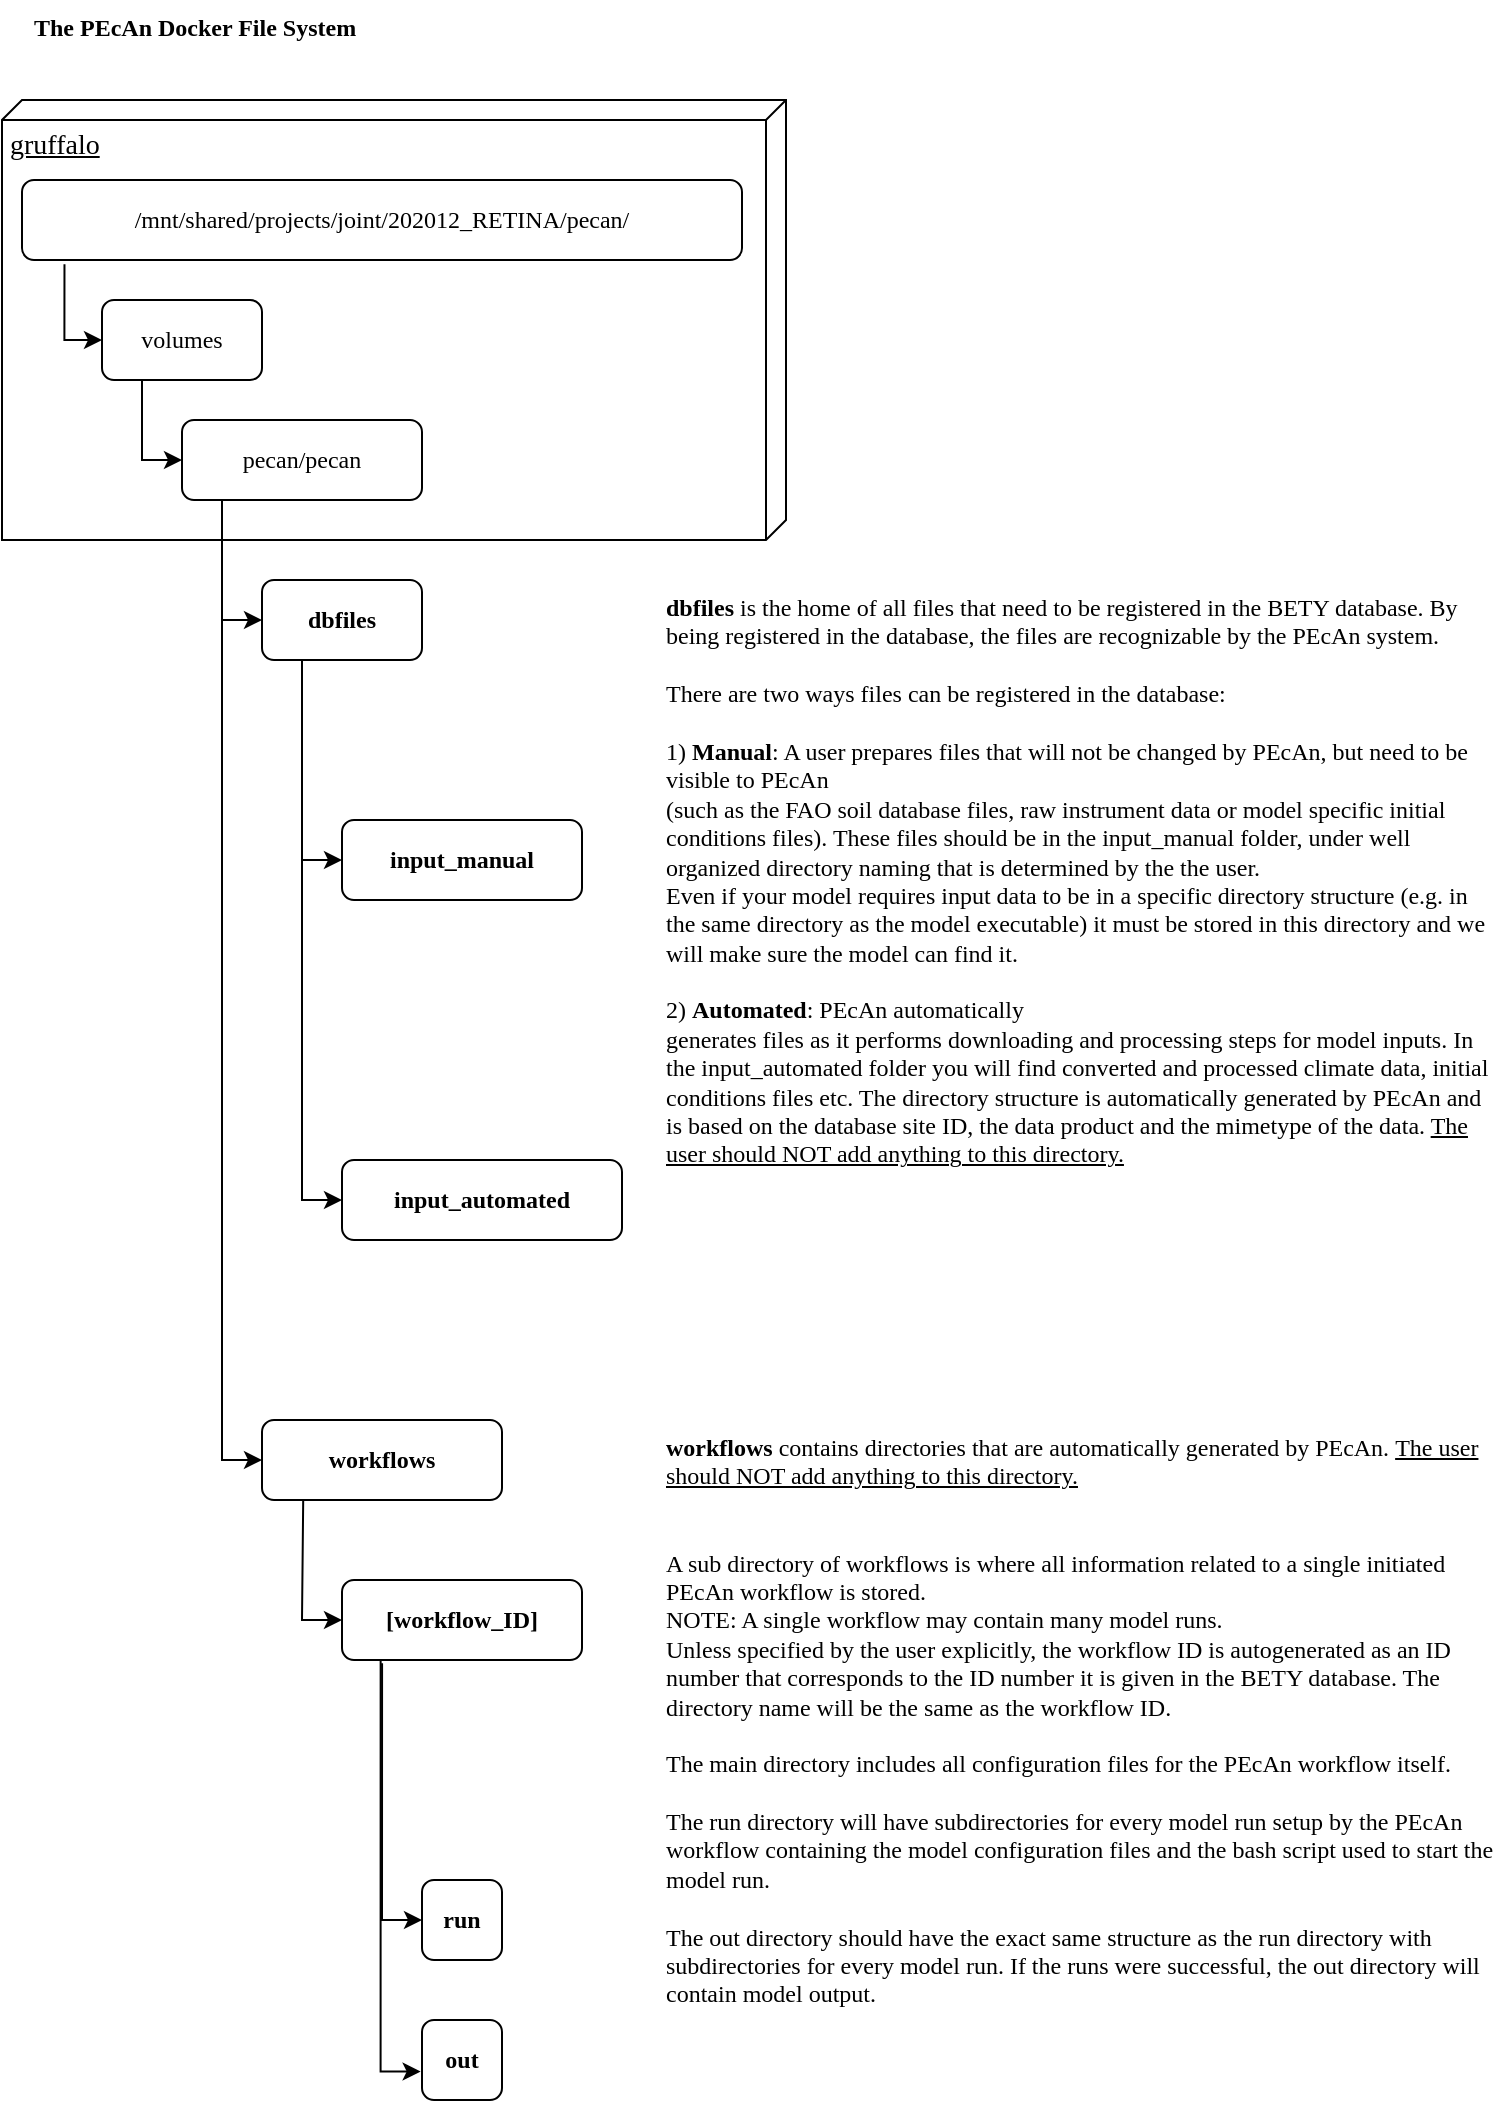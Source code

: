 <mxfile version="23.1.2" type="device">
  <diagram id="0RJDGrivtGbpA_-CL3cE" name="Page-1">
    <mxGraphModel dx="1095" dy="655" grid="1" gridSize="10" guides="1" tooltips="1" connect="1" arrows="1" fold="1" page="1" pageScale="1" pageWidth="827" pageHeight="1169" math="0" shadow="0">
      <root>
        <mxCell id="0" />
        <mxCell id="1" parent="0" />
        <mxCell id="TTrzwmC-LAXirWhwuJf--39" value="&lt;font style=&quot;font-size: 14px&quot;&gt;gruffalo&lt;/font&gt;" style="verticalAlign=top;align=left;spacingTop=8;spacingLeft=2;spacingRight=12;shape=cube;size=10;direction=south;fontStyle=4;html=1;fontFamily=Fira Code;fontSize=12;" parent="1" vertex="1">
          <mxGeometry x="28" y="60" width="392" height="220" as="geometry" />
        </mxCell>
        <mxCell id="TTrzwmC-LAXirWhwuJf--6" value="The PEcAn Docker File System&#xa;" style="text;strokeColor=none;fillColor=none;align=left;verticalAlign=top;spacingLeft=4;spacingRight=4;overflow=hidden;rotatable=0;points=[[0,0.5],[1,0.5]];portConstraint=eastwest;fontFamily=Fira Code;fontSize=12;fontStyle=1" parent="1" vertex="1">
          <mxGeometry x="38" y="10" width="270" height="30" as="geometry" />
        </mxCell>
        <mxCell id="TTrzwmC-LAXirWhwuJf--40" style="edgeStyle=orthogonalEdgeStyle;rounded=0;orthogonalLoop=1;jettySize=auto;html=1;exitX=0.059;exitY=1.054;exitDx=0;exitDy=0;entryX=0;entryY=0.5;entryDx=0;entryDy=0;fontFamily=Fira Code;fontSize=12;exitPerimeter=0;" parent="1" source="TTrzwmC-LAXirWhwuJf--11" target="TTrzwmC-LAXirWhwuJf--14" edge="1">
          <mxGeometry relative="1" as="geometry">
            <Array as="points">
              <mxPoint x="59" y="180" />
            </Array>
          </mxGeometry>
        </mxCell>
        <mxCell id="TTrzwmC-LAXirWhwuJf--11" value="/mnt/shared/projects/joint/202012_RETINA/pecan/" style="rounded=1;whiteSpace=wrap;html=1;fontFamily=Fira Code;fontSize=12;" parent="1" vertex="1">
          <mxGeometry x="38" y="100" width="360" height="40" as="geometry" />
        </mxCell>
        <mxCell id="TTrzwmC-LAXirWhwuJf--18" style="edgeStyle=orthogonalEdgeStyle;rounded=0;orthogonalLoop=1;jettySize=auto;html=1;exitX=0.25;exitY=1;exitDx=0;exitDy=0;entryX=0;entryY=0.5;entryDx=0;entryDy=0;fontFamily=Fira Code;fontSize=12;" parent="1" source="TTrzwmC-LAXirWhwuJf--14" target="TTrzwmC-LAXirWhwuJf--17" edge="1">
          <mxGeometry relative="1" as="geometry" />
        </mxCell>
        <mxCell id="TTrzwmC-LAXirWhwuJf--14" value="volumes" style="rounded=1;whiteSpace=wrap;html=1;fontFamily=Fira Code;fontSize=12;" parent="1" vertex="1">
          <mxGeometry x="78" y="160" width="80" height="40" as="geometry" />
        </mxCell>
        <mxCell id="TTrzwmC-LAXirWhwuJf--21" style="edgeStyle=orthogonalEdgeStyle;rounded=0;orthogonalLoop=1;jettySize=auto;html=1;entryX=0;entryY=0.5;entryDx=0;entryDy=0;fontFamily=Fira Code;fontSize=12;" parent="1" target="TTrzwmC-LAXirWhwuJf--19" edge="1">
          <mxGeometry relative="1" as="geometry">
            <mxPoint x="138" y="340" as="sourcePoint" />
            <Array as="points">
              <mxPoint x="138" y="322" />
              <mxPoint x="138" y="380" />
            </Array>
          </mxGeometry>
        </mxCell>
        <mxCell id="TTrzwmC-LAXirWhwuJf--23" style="edgeStyle=orthogonalEdgeStyle;rounded=0;orthogonalLoop=1;jettySize=auto;html=1;exitX=0.151;exitY=0.989;exitDx=0;exitDy=0;entryX=0;entryY=0.5;entryDx=0;entryDy=0;fontFamily=Fira Code;fontSize=12;exitPerimeter=0;" parent="1" source="TTrzwmC-LAXirWhwuJf--17" target="TTrzwmC-LAXirWhwuJf--20" edge="1">
          <mxGeometry relative="1" as="geometry">
            <Array as="points">
              <mxPoint x="138" y="260" />
              <mxPoint x="138" y="740" />
            </Array>
          </mxGeometry>
        </mxCell>
        <mxCell id="TTrzwmC-LAXirWhwuJf--17" value="pecan/pecan" style="rounded=1;whiteSpace=wrap;html=1;fontFamily=Fira Code;fontSize=12;" parent="1" vertex="1">
          <mxGeometry x="118" y="220" width="120" height="40" as="geometry" />
        </mxCell>
        <mxCell id="TTrzwmC-LAXirWhwuJf--29" style="edgeStyle=orthogonalEdgeStyle;rounded=0;orthogonalLoop=1;jettySize=auto;html=1;exitX=0.25;exitY=1;exitDx=0;exitDy=0;entryX=0;entryY=0.5;entryDx=0;entryDy=0;fontFamily=Fira Code;fontSize=12;" parent="1" source="TTrzwmC-LAXirWhwuJf--19" target="TTrzwmC-LAXirWhwuJf--28" edge="1">
          <mxGeometry relative="1" as="geometry" />
        </mxCell>
        <mxCell id="TTrzwmC-LAXirWhwuJf--31" style="edgeStyle=orthogonalEdgeStyle;rounded=0;orthogonalLoop=1;jettySize=auto;html=1;exitX=0.25;exitY=1;exitDx=0;exitDy=0;entryX=0;entryY=0.5;entryDx=0;entryDy=0;fontFamily=Fira Code;fontSize=12;" parent="1" source="TTrzwmC-LAXirWhwuJf--19" target="TTrzwmC-LAXirWhwuJf--30" edge="1">
          <mxGeometry relative="1" as="geometry" />
        </mxCell>
        <mxCell id="TTrzwmC-LAXirWhwuJf--19" value="&lt;b&gt;dbfiles&lt;/b&gt;" style="rounded=1;whiteSpace=wrap;html=1;fontFamily=Fira Code;fontSize=12;" parent="1" vertex="1">
          <mxGeometry x="158" y="300" width="80" height="40" as="geometry" />
        </mxCell>
        <mxCell id="TTrzwmC-LAXirWhwuJf--34" style="edgeStyle=orthogonalEdgeStyle;rounded=0;orthogonalLoop=1;jettySize=auto;html=1;exitX=0.172;exitY=0.972;exitDx=0;exitDy=0;entryX=0;entryY=0.5;entryDx=0;entryDy=0;fontFamily=Fira Code;fontSize=12;exitPerimeter=0;" parent="1" source="TTrzwmC-LAXirWhwuJf--20" target="TTrzwmC-LAXirWhwuJf--33" edge="1">
          <mxGeometry relative="1" as="geometry">
            <Array as="points">
              <mxPoint x="179" y="760" />
              <mxPoint x="178" y="820" />
            </Array>
          </mxGeometry>
        </mxCell>
        <mxCell id="TTrzwmC-LAXirWhwuJf--20" value="&lt;b&gt;workflows&lt;/b&gt;" style="rounded=1;whiteSpace=wrap;html=1;fontFamily=Fira Code;fontSize=12;" parent="1" vertex="1">
          <mxGeometry x="158" y="720" width="120" height="40" as="geometry" />
        </mxCell>
        <mxCell id="TTrzwmC-LAXirWhwuJf--26" value="&lt;b&gt;dbfiles &lt;/b&gt;is the home of all files that need to be registered in the BETY database. By being registered in the database, the files are recognizable by the PEcAn system.&lt;br style=&quot;font-size: 12px&quot;&gt;&lt;br style=&quot;font-size: 12px&quot;&gt;There are two ways files can be registered in the database:&lt;br style=&quot;font-size: 12px&quot;&gt;&lt;br style=&quot;font-size: 12px&quot;&gt;1) &lt;b&gt;Manual&lt;/b&gt;: A user prepares files that will not be changed by PEcAn, but need to be visible to PEcAn &lt;br&gt;(such as the FAO soil database files, raw instrument data or model specific initial conditions files). These files should be in the input_manual folder, under well organized directory naming that is determined by the the user.&lt;br style=&quot;font-size: 12px&quot;&gt;Even if your model requires input data to be in a specific directory structure (e.g. in the same directory as the model executable) it must be stored in this directory and we will make sure the model can find it.&amp;nbsp;&amp;nbsp;&lt;br style=&quot;font-size: 12px&quot;&gt;&lt;br style=&quot;font-size: 12px&quot;&gt;2) &lt;b&gt;Automated&lt;/b&gt;: PEcAn automatically&lt;br style=&quot;font-size: 12px&quot;&gt;generates files as it performs downloading and processing steps for model inputs. In the input_automated folder you will find converted and processed climate data, initial conditions files etc. The directory structure is automatically generated by PEcAn and is based on the database site ID, the data product and the mimetype of the data. &lt;u&gt;The user should NOT add anything to this directory.&lt;/u&gt;" style="text;html=1;strokeColor=none;fillColor=none;align=left;verticalAlign=top;whiteSpace=wrap;rounded=0;fontFamily=Fira Code;fontSize=12;" parent="1" vertex="1">
          <mxGeometry x="358" y="300" width="420" height="420" as="geometry" />
        </mxCell>
        <mxCell id="TTrzwmC-LAXirWhwuJf--28" value="&lt;span style=&quot;font-size: 12px&quot;&gt;&lt;b&gt;input_manual&lt;/b&gt;&lt;/span&gt;" style="rounded=1;whiteSpace=wrap;html=1;fontFamily=Fira Code;fontSize=12;align=center;" parent="1" vertex="1">
          <mxGeometry x="198" y="420" width="120" height="40" as="geometry" />
        </mxCell>
        <mxCell id="TTrzwmC-LAXirWhwuJf--30" value="&lt;span style=&quot;font-size: 12px&quot;&gt;&lt;b&gt;input_automated&lt;/b&gt;&lt;/span&gt;" style="rounded=1;whiteSpace=wrap;html=1;fontFamily=Fira Code;fontSize=12;align=center;" parent="1" vertex="1">
          <mxGeometry x="198" y="590" width="140" height="40" as="geometry" />
        </mxCell>
        <mxCell id="TTrzwmC-LAXirWhwuJf--32" value="&lt;b&gt;workflows&lt;/b&gt;&amp;nbsp;contains directories that are automatically generated by PEcAn.&amp;nbsp;&lt;u&gt;The user should NOT add anything to this directory.&lt;/u&gt;&lt;br&gt;&lt;br&gt;&lt;br&gt;A sub directory of workflows is where all information related to a single initiated PEcAn workflow is stored.&lt;br&gt;NOTE: A single workflow may contain many model runs. &lt;br&gt;Unless specified by the user explicitly, the workflow ID is autogenerated as an ID number that corresponds to the ID number it is given in the BETY database. The directory name will be the same as the workflow ID.&amp;nbsp;&lt;br&gt;&lt;br&gt;The main directory includes all configuration files for the PEcAn workflow itself.&amp;nbsp;&lt;br&gt;&lt;br&gt;The run directory will have subdirectories for every model run setup by the PEcAn workflow containing the model configuration files and the bash script used to start the model run.&lt;br&gt;&lt;br&gt;The out directory should have the exact same structure as the run directory with subdirectories for every model run. If the runs were successful, the out directory will contain model output.&amp;nbsp;" style="text;html=1;strokeColor=none;fillColor=none;align=left;verticalAlign=top;whiteSpace=wrap;rounded=0;fontFamily=Fira Code;fontSize=12;" parent="1" vertex="1">
          <mxGeometry x="358" y="720" width="420" height="150" as="geometry" />
        </mxCell>
        <mxCell id="TTrzwmC-LAXirWhwuJf--37" style="edgeStyle=orthogonalEdgeStyle;rounded=0;orthogonalLoop=1;jettySize=auto;html=1;exitX=0.167;exitY=1.041;exitDx=0;exitDy=0;entryX=0;entryY=0.5;entryDx=0;entryDy=0;fontFamily=Fira Code;fontSize=12;exitPerimeter=0;" parent="1" source="TTrzwmC-LAXirWhwuJf--33" target="TTrzwmC-LAXirWhwuJf--35" edge="1">
          <mxGeometry relative="1" as="geometry" />
        </mxCell>
        <mxCell id="TTrzwmC-LAXirWhwuJf--38" style="edgeStyle=orthogonalEdgeStyle;rounded=0;orthogonalLoop=1;jettySize=auto;html=1;exitX=0.161;exitY=1.006;exitDx=0;exitDy=0;entryX=-0.017;entryY=0.644;entryDx=0;entryDy=0;entryPerimeter=0;fontFamily=Fira Code;fontSize=12;exitPerimeter=0;" parent="1" source="TTrzwmC-LAXirWhwuJf--33" target="TTrzwmC-LAXirWhwuJf--36" edge="1">
          <mxGeometry relative="1" as="geometry" />
        </mxCell>
        <mxCell id="TTrzwmC-LAXirWhwuJf--33" value="&lt;b&gt;[workflow_ID]&lt;/b&gt;" style="rounded=1;whiteSpace=wrap;html=1;fontFamily=Fira Code;fontSize=12;" parent="1" vertex="1">
          <mxGeometry x="198" y="800" width="120" height="40" as="geometry" />
        </mxCell>
        <mxCell id="TTrzwmC-LAXirWhwuJf--35" value="&lt;b&gt;run&lt;/b&gt;" style="rounded=1;whiteSpace=wrap;html=1;fontFamily=Fira Code;fontSize=12;" parent="1" vertex="1">
          <mxGeometry x="238" y="950" width="40" height="40" as="geometry" />
        </mxCell>
        <mxCell id="TTrzwmC-LAXirWhwuJf--36" value="&lt;b&gt;out&lt;/b&gt;" style="rounded=1;whiteSpace=wrap;html=1;fontFamily=Fira Code;fontSize=12;" parent="1" vertex="1">
          <mxGeometry x="238" y="1020" width="40" height="40" as="geometry" />
        </mxCell>
      </root>
    </mxGraphModel>
  </diagram>
</mxfile>
